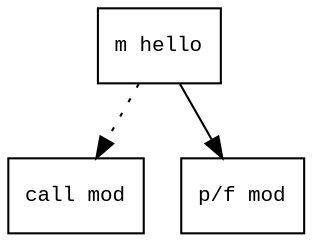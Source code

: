 digraph AST {
  graph [fontname="Times New Roman",fontsize=10];
  node  [fontname="Courier New",fontsize=10];
  edge  [fontname="Times New Roman",fontsize=10];

  node0 [label="m hello",shape=box];
  node2 [label="call mod",shape=box];
  node0 -> node2 [style=dotted];
  node1 [label="p/f mod",shape=box];
  node0 -> node1;
}
